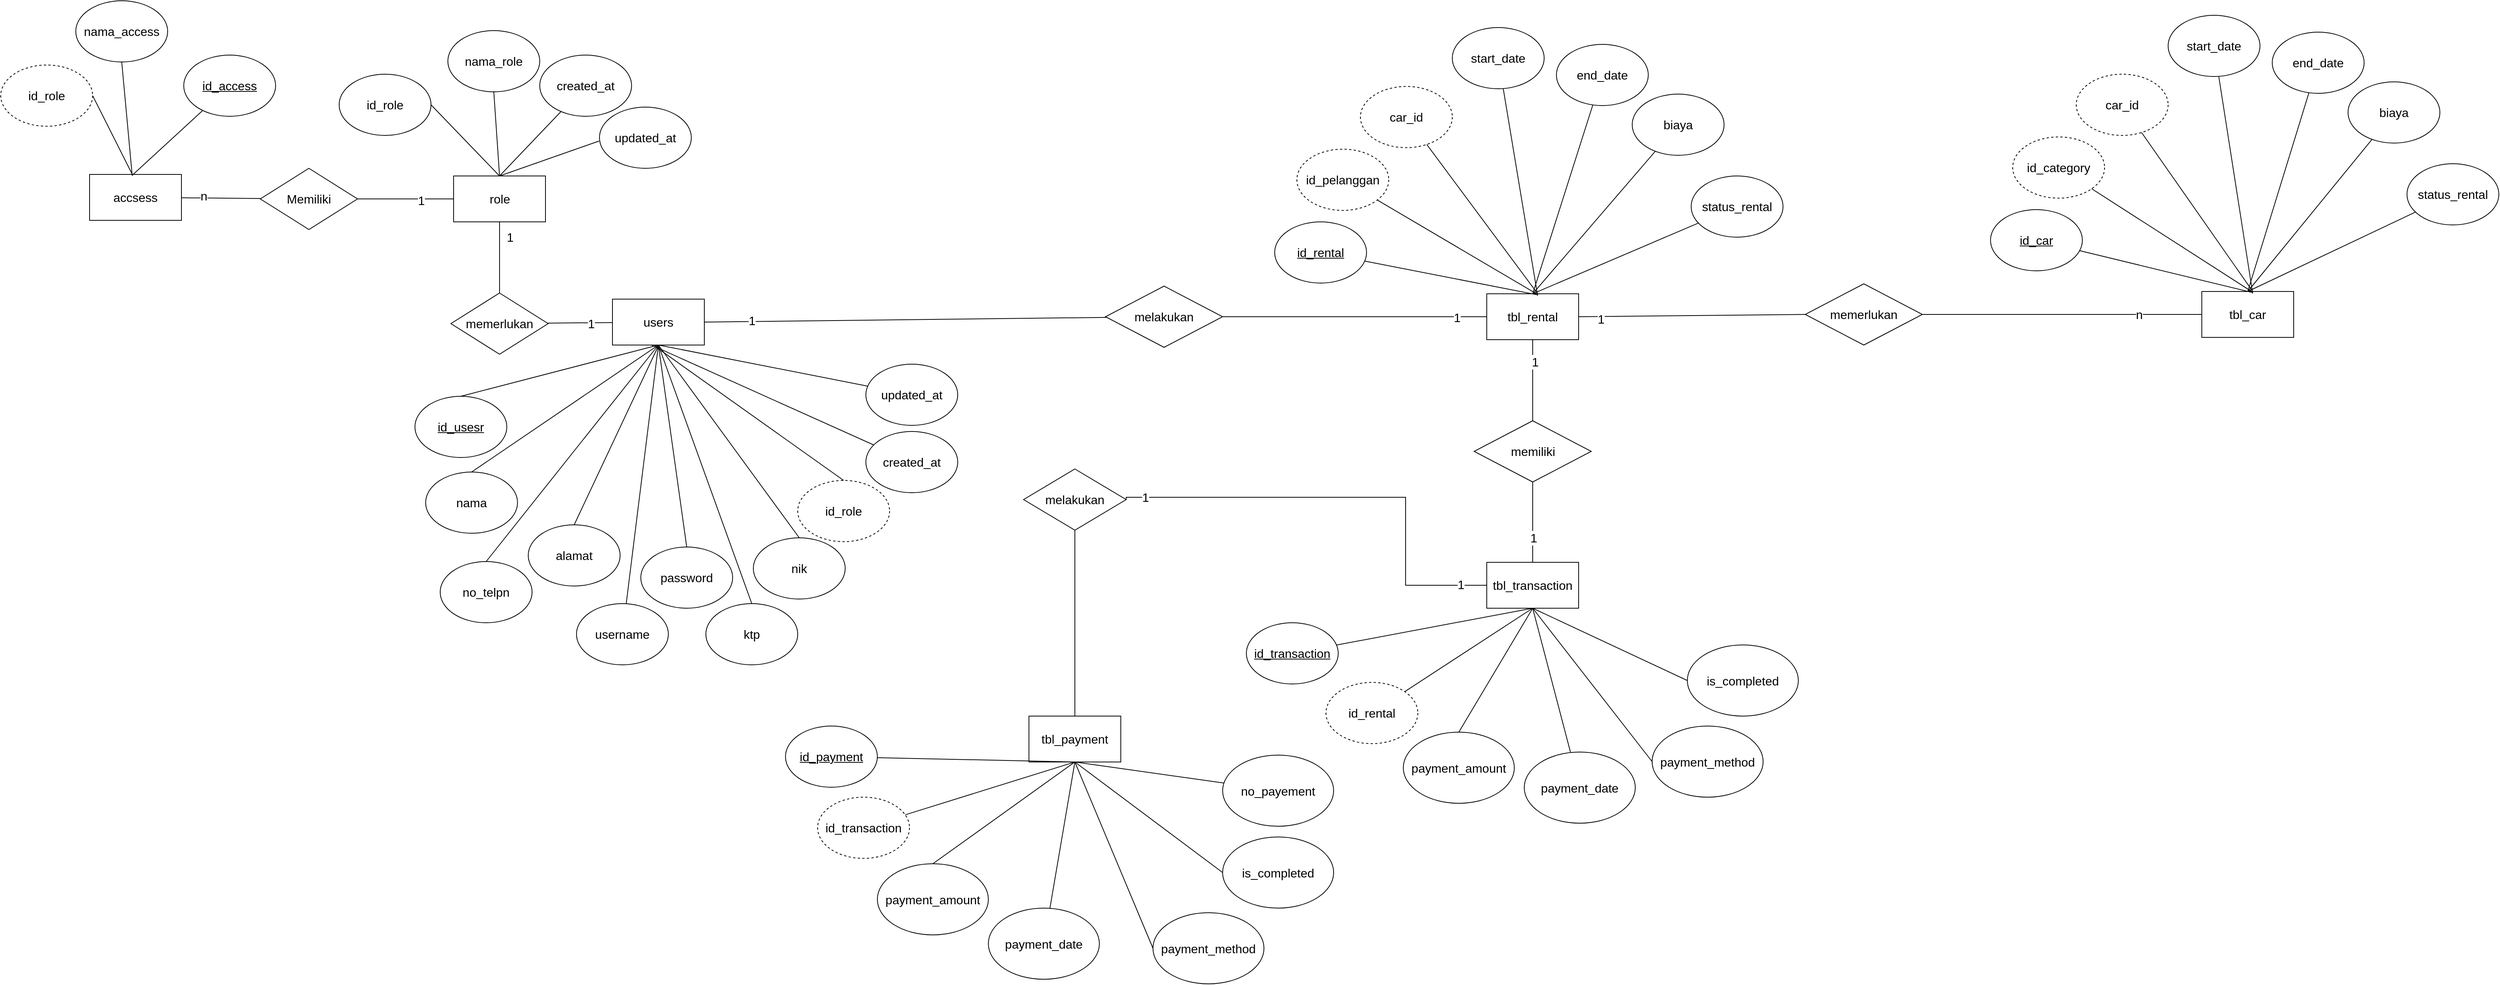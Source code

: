<mxfile version="22.0.8" type="github">
  <diagram name="Halaman-1" id="7NKV2y3uhuCJfgDu9peX">
    <mxGraphModel dx="2843" dy="1516" grid="0" gridSize="10" guides="1" tooltips="1" connect="1" arrows="1" fold="1" page="0" pageScale="1" pageWidth="827" pageHeight="1169" math="0" shadow="0">
      <root>
        <mxCell id="0" />
        <mxCell id="1" parent="0" />
        <mxCell id="u_6oeFoheA-1cPGF1tyr-1" value="users" style="rounded=0;whiteSpace=wrap;html=1;fontSize=16;" vertex="1" parent="1">
          <mxGeometry x="-21" y="122" width="120" height="60" as="geometry" />
        </mxCell>
        <mxCell id="u_6oeFoheA-1cPGF1tyr-7" value="" style="edgeStyle=none;curved=1;rounded=0;orthogonalLoop=1;jettySize=auto;html=1;fontSize=12;startSize=8;endSize=8;endArrow=none;endFill=0;" edge="1" parent="1" source="u_6oeFoheA-1cPGF1tyr-2" target="u_6oeFoheA-1cPGF1tyr-3">
          <mxGeometry relative="1" as="geometry" />
        </mxCell>
        <mxCell id="u_6oeFoheA-1cPGF1tyr-9" value="1" style="edgeLabel;html=1;align=center;verticalAlign=middle;resizable=0;points=[];fontSize=16;" vertex="1" connectable="0" parent="u_6oeFoheA-1cPGF1tyr-7">
          <mxGeometry x="-0.583" relative="1" as="geometry">
            <mxPoint x="13" as="offset" />
          </mxGeometry>
        </mxCell>
        <mxCell id="u_6oeFoheA-1cPGF1tyr-20" style="edgeStyle=none;curved=1;rounded=0;orthogonalLoop=1;jettySize=auto;html=1;entryX=1;entryY=0.5;entryDx=0;entryDy=0;fontSize=12;startSize=8;endSize=8;endArrow=none;endFill=0;" edge="1" parent="1" source="u_6oeFoheA-1cPGF1tyr-2" target="u_6oeFoheA-1cPGF1tyr-19">
          <mxGeometry relative="1" as="geometry" />
        </mxCell>
        <mxCell id="u_6oeFoheA-1cPGF1tyr-31" value="1" style="edgeLabel;html=1;align=center;verticalAlign=middle;resizable=0;points=[];fontSize=16;" vertex="1" connectable="0" parent="u_6oeFoheA-1cPGF1tyr-20">
          <mxGeometry x="-0.311" y="2" relative="1" as="geometry">
            <mxPoint as="offset" />
          </mxGeometry>
        </mxCell>
        <mxCell id="u_6oeFoheA-1cPGF1tyr-2" value="role" style="rounded=0;whiteSpace=wrap;html=1;fontSize=16;" vertex="1" parent="1">
          <mxGeometry x="-228.5" y="-39" width="120" height="60" as="geometry" />
        </mxCell>
        <mxCell id="u_6oeFoheA-1cPGF1tyr-6" style="edgeStyle=none;curved=1;rounded=0;orthogonalLoop=1;jettySize=auto;html=1;exitX=0;exitY=0.5;exitDx=0;exitDy=0;fontSize=12;startSize=8;endSize=8;" edge="1" parent="1" source="u_6oeFoheA-1cPGF1tyr-3">
          <mxGeometry relative="1" as="geometry">
            <mxPoint x="-166" y="154" as="targetPoint" />
          </mxGeometry>
        </mxCell>
        <mxCell id="u_6oeFoheA-1cPGF1tyr-8" value="" style="edgeStyle=none;curved=1;rounded=0;orthogonalLoop=1;jettySize=auto;html=1;fontSize=12;startSize=8;endSize=8;endArrow=none;endFill=0;" edge="1" parent="1" source="u_6oeFoheA-1cPGF1tyr-3" target="u_6oeFoheA-1cPGF1tyr-1">
          <mxGeometry relative="1" as="geometry" />
        </mxCell>
        <mxCell id="u_6oeFoheA-1cPGF1tyr-10" value="1" style="edgeLabel;html=1;align=center;verticalAlign=middle;resizable=0;points=[];fontSize=16;" vertex="1" connectable="0" parent="u_6oeFoheA-1cPGF1tyr-8">
          <mxGeometry x="0.341" y="-1" relative="1" as="geometry">
            <mxPoint as="offset" />
          </mxGeometry>
        </mxCell>
        <mxCell id="u_6oeFoheA-1cPGF1tyr-3" value="memerlukan" style="rhombus;whiteSpace=wrap;html=1;fontSize=16;" vertex="1" parent="1">
          <mxGeometry x="-232" y="114" width="127" height="80" as="geometry" />
        </mxCell>
        <mxCell id="u_6oeFoheA-1cPGF1tyr-18" style="edgeStyle=none;curved=1;rounded=0;orthogonalLoop=1;jettySize=auto;html=1;exitX=1;exitY=0.5;exitDx=0;exitDy=0;fontSize=12;startSize=8;endSize=8;entryX=0.5;entryY=0;entryDx=0;entryDy=0;endArrow=none;endFill=0;" edge="1" parent="1" source="u_6oeFoheA-1cPGF1tyr-12" target="u_6oeFoheA-1cPGF1tyr-2">
          <mxGeometry relative="1" as="geometry">
            <mxPoint x="-199.329" y="-68.114" as="targetPoint" />
          </mxGeometry>
        </mxCell>
        <mxCell id="u_6oeFoheA-1cPGF1tyr-12" value="id_role" style="ellipse;whiteSpace=wrap;html=1;fontSize=16;" vertex="1" parent="1">
          <mxGeometry x="-378" y="-172" width="120" height="80" as="geometry" />
        </mxCell>
        <mxCell id="u_6oeFoheA-1cPGF1tyr-15" style="edgeStyle=none;curved=1;rounded=0;orthogonalLoop=1;jettySize=auto;html=1;exitX=0.5;exitY=1;exitDx=0;exitDy=0;entryX=0.5;entryY=0;entryDx=0;entryDy=0;fontSize=12;startSize=8;endSize=8;endArrow=none;endFill=0;" edge="1" parent="1" source="u_6oeFoheA-1cPGF1tyr-13" target="u_6oeFoheA-1cPGF1tyr-2">
          <mxGeometry relative="1" as="geometry" />
        </mxCell>
        <mxCell id="u_6oeFoheA-1cPGF1tyr-13" value="nama_role" style="ellipse;whiteSpace=wrap;html=1;fontSize=16;" vertex="1" parent="1">
          <mxGeometry x="-236" y="-229" width="120" height="80" as="geometry" />
        </mxCell>
        <mxCell id="u_6oeFoheA-1cPGF1tyr-16" style="edgeStyle=none;curved=1;rounded=0;orthogonalLoop=1;jettySize=auto;html=1;entryX=0.5;entryY=0;entryDx=0;entryDy=0;fontSize=12;startSize=8;endSize=8;endArrow=none;endFill=0;" edge="1" parent="1" source="u_6oeFoheA-1cPGF1tyr-14" target="u_6oeFoheA-1cPGF1tyr-2">
          <mxGeometry relative="1" as="geometry" />
        </mxCell>
        <mxCell id="u_6oeFoheA-1cPGF1tyr-14" value="created_at" style="ellipse;whiteSpace=wrap;html=1;fontSize=16;" vertex="1" parent="1">
          <mxGeometry x="-116" y="-197" width="120" height="80" as="geometry" />
        </mxCell>
        <mxCell id="u_6oeFoheA-1cPGF1tyr-22" value="" style="edgeStyle=none;curved=1;rounded=0;orthogonalLoop=1;jettySize=auto;html=1;fontSize=12;startSize=8;endSize=8;endArrow=none;endFill=0;" edge="1" parent="1" source="u_6oeFoheA-1cPGF1tyr-19" target="u_6oeFoheA-1cPGF1tyr-21">
          <mxGeometry relative="1" as="geometry" />
        </mxCell>
        <mxCell id="u_6oeFoheA-1cPGF1tyr-32" value="n" style="edgeLabel;html=1;align=center;verticalAlign=middle;resizable=0;points=[];fontSize=16;" vertex="1" connectable="0" parent="u_6oeFoheA-1cPGF1tyr-22">
          <mxGeometry x="0.453" y="-3" relative="1" as="geometry">
            <mxPoint as="offset" />
          </mxGeometry>
        </mxCell>
        <mxCell id="u_6oeFoheA-1cPGF1tyr-19" value="Memiliki" style="rhombus;whiteSpace=wrap;html=1;fontSize=16;" vertex="1" parent="1">
          <mxGeometry x="-481" y="-49" width="127" height="80" as="geometry" />
        </mxCell>
        <mxCell id="u_6oeFoheA-1cPGF1tyr-21" value="accsess" style="rounded=0;whiteSpace=wrap;html=1;fontSize=16;" vertex="1" parent="1">
          <mxGeometry x="-704" y="-41" width="120" height="60" as="geometry" />
        </mxCell>
        <mxCell id="u_6oeFoheA-1cPGF1tyr-23" style="edgeStyle=none;curved=1;rounded=0;orthogonalLoop=1;jettySize=auto;html=1;exitX=1;exitY=0.5;exitDx=0;exitDy=0;fontSize=12;startSize=8;endSize=8;endArrow=none;endFill=0;entryX=0.471;entryY=0.023;entryDx=0;entryDy=0;entryPerimeter=0;" edge="1" parent="1" source="u_6oeFoheA-1cPGF1tyr-24" target="u_6oeFoheA-1cPGF1tyr-21">
          <mxGeometry relative="1" as="geometry">
            <mxPoint x="-648" y="-39" as="targetPoint" />
          </mxGeometry>
        </mxCell>
        <mxCell id="u_6oeFoheA-1cPGF1tyr-24" value="id_role" style="ellipse;whiteSpace=wrap;html=1;fontSize=16;dashed=1;" vertex="1" parent="1">
          <mxGeometry x="-820" y="-184" width="120" height="80" as="geometry" />
        </mxCell>
        <mxCell id="u_6oeFoheA-1cPGF1tyr-25" style="edgeStyle=none;curved=1;rounded=0;orthogonalLoop=1;jettySize=auto;html=1;exitX=0.5;exitY=1;exitDx=0;exitDy=0;fontSize=12;startSize=8;endSize=8;endArrow=none;endFill=0;entryX=0.464;entryY=0.024;entryDx=0;entryDy=0;entryPerimeter=0;" edge="1" parent="1" source="u_6oeFoheA-1cPGF1tyr-26" target="u_6oeFoheA-1cPGF1tyr-21">
          <mxGeometry relative="1" as="geometry">
            <mxPoint x="-647" y="-43" as="targetPoint" />
          </mxGeometry>
        </mxCell>
        <mxCell id="u_6oeFoheA-1cPGF1tyr-26" value="nama_access" style="ellipse;whiteSpace=wrap;html=1;fontSize=16;" vertex="1" parent="1">
          <mxGeometry x="-722" y="-268" width="120" height="80" as="geometry" />
        </mxCell>
        <mxCell id="u_6oeFoheA-1cPGF1tyr-27" style="edgeStyle=none;curved=1;rounded=0;orthogonalLoop=1;jettySize=auto;html=1;entryX=0.464;entryY=0.019;entryDx=0;entryDy=0;fontSize=12;startSize=8;endSize=8;endArrow=none;endFill=0;entryPerimeter=0;" edge="1" parent="1" source="u_6oeFoheA-1cPGF1tyr-28" target="u_6oeFoheA-1cPGF1tyr-21">
          <mxGeometry relative="1" as="geometry">
            <mxPoint x="-654" y="-78" as="targetPoint" />
          </mxGeometry>
        </mxCell>
        <mxCell id="u_6oeFoheA-1cPGF1tyr-28" value="&lt;u&gt;id_access&lt;/u&gt;" style="ellipse;whiteSpace=wrap;html=1;fontSize=16;" vertex="1" parent="1">
          <mxGeometry x="-581" y="-197" width="120" height="80" as="geometry" />
        </mxCell>
        <mxCell id="u_6oeFoheA-1cPGF1tyr-29" value="updated_at" style="ellipse;whiteSpace=wrap;html=1;fontSize=16;" vertex="1" parent="1">
          <mxGeometry x="-38" y="-129" width="120" height="80" as="geometry" />
        </mxCell>
        <mxCell id="u_6oeFoheA-1cPGF1tyr-30" style="edgeStyle=none;curved=1;rounded=0;orthogonalLoop=1;jettySize=auto;html=1;entryX=0.5;entryY=0;entryDx=0;entryDy=0;fontSize=12;startSize=8;endSize=8;endArrow=none;endFill=0;exitX=-0.005;exitY=0.555;exitDx=0;exitDy=0;exitPerimeter=0;" edge="1" parent="1" source="u_6oeFoheA-1cPGF1tyr-29" target="u_6oeFoheA-1cPGF1tyr-2">
          <mxGeometry relative="1" as="geometry">
            <mxPoint x="-70" y="-81" as="sourcePoint" />
            <mxPoint x="-158" y="-29" as="targetPoint" />
          </mxGeometry>
        </mxCell>
        <mxCell id="u_6oeFoheA-1cPGF1tyr-37" style="edgeStyle=none;curved=1;rounded=0;orthogonalLoop=1;jettySize=auto;html=1;exitX=1;exitY=0.5;exitDx=0;exitDy=0;fontSize=12;startSize=8;endSize=8;endArrow=none;endFill=0;" edge="1" parent="1" target="u_6oeFoheA-1cPGF1tyr-39" source="u_6oeFoheA-1cPGF1tyr-1">
          <mxGeometry relative="1" as="geometry">
            <mxPoint x="105" y="154" as="sourcePoint" />
          </mxGeometry>
        </mxCell>
        <mxCell id="u_6oeFoheA-1cPGF1tyr-66" value="1" style="edgeLabel;html=1;align=center;verticalAlign=middle;resizable=0;points=[];fontSize=16;" vertex="1" connectable="0" parent="u_6oeFoheA-1cPGF1tyr-37">
          <mxGeometry x="-0.765" y="2" relative="1" as="geometry">
            <mxPoint as="offset" />
          </mxGeometry>
        </mxCell>
        <mxCell id="u_6oeFoheA-1cPGF1tyr-38" style="edgeStyle=none;curved=1;rounded=0;orthogonalLoop=1;jettySize=auto;html=1;exitX=1;exitY=0.5;exitDx=0;exitDy=0;fontSize=12;startSize=8;endSize=8;endArrow=none;endFill=0;" edge="1" parent="1" source="u_6oeFoheA-1cPGF1tyr-39" target="u_6oeFoheA-1cPGF1tyr-40">
          <mxGeometry relative="1" as="geometry" />
        </mxCell>
        <mxCell id="u_6oeFoheA-1cPGF1tyr-67" value="1" style="edgeLabel;html=1;align=center;verticalAlign=middle;resizable=0;points=[];fontSize=16;" vertex="1" connectable="0" parent="u_6oeFoheA-1cPGF1tyr-38">
          <mxGeometry x="0.771" y="-1" relative="1" as="geometry">
            <mxPoint as="offset" />
          </mxGeometry>
        </mxCell>
        <mxCell id="u_6oeFoheA-1cPGF1tyr-39" value="melakukan" style="rhombus;whiteSpace=wrap;html=1;fontSize=16;" vertex="1" parent="1">
          <mxGeometry x="623" y="105" width="153" height="80" as="geometry" />
        </mxCell>
        <mxCell id="u_6oeFoheA-1cPGF1tyr-83" style="edgeStyle=none;curved=1;rounded=0;orthogonalLoop=1;jettySize=auto;html=1;exitX=0.5;exitY=1;exitDx=0;exitDy=0;fontSize=12;startSize=8;endSize=8;endArrow=none;endFill=0;" edge="1" parent="1" source="u_6oeFoheA-1cPGF1tyr-40" target="u_6oeFoheA-1cPGF1tyr-82">
          <mxGeometry relative="1" as="geometry" />
        </mxCell>
        <mxCell id="u_6oeFoheA-1cPGF1tyr-133" value="1" style="edgeLabel;html=1;align=center;verticalAlign=middle;resizable=0;points=[];fontSize=16;" vertex="1" connectable="0" parent="u_6oeFoheA-1cPGF1tyr-83">
          <mxGeometry x="-0.462" y="3" relative="1" as="geometry">
            <mxPoint as="offset" />
          </mxGeometry>
        </mxCell>
        <mxCell id="u_6oeFoheA-1cPGF1tyr-116" style="edgeStyle=none;curved=1;rounded=0;orthogonalLoop=1;jettySize=auto;html=1;exitX=1;exitY=0.5;exitDx=0;exitDy=0;entryX=0;entryY=0.5;entryDx=0;entryDy=0;fontSize=12;startSize=8;endSize=8;endArrow=none;endFill=0;" edge="1" parent="1" source="u_6oeFoheA-1cPGF1tyr-40" target="u_6oeFoheA-1cPGF1tyr-115">
          <mxGeometry relative="1" as="geometry" />
        </mxCell>
        <mxCell id="u_6oeFoheA-1cPGF1tyr-137" value="1" style="edgeLabel;html=1;align=center;verticalAlign=middle;resizable=0;points=[];fontSize=16;" vertex="1" connectable="0" parent="u_6oeFoheA-1cPGF1tyr-116">
          <mxGeometry x="-0.807" y="-3" relative="1" as="geometry">
            <mxPoint as="offset" />
          </mxGeometry>
        </mxCell>
        <mxCell id="u_6oeFoheA-1cPGF1tyr-40" value="tbl_rental" style="rounded=0;whiteSpace=wrap;html=1;fontSize=16;" vertex="1" parent="1">
          <mxGeometry x="1121" y="115" width="120" height="60" as="geometry" />
        </mxCell>
        <mxCell id="u_6oeFoheA-1cPGF1tyr-42" style="edgeStyle=none;curved=1;rounded=0;orthogonalLoop=1;jettySize=auto;html=1;exitX=0.5;exitY=0;exitDx=0;exitDy=0;entryX=0.5;entryY=1;entryDx=0;entryDy=0;fontSize=12;startSize=8;endSize=8;endArrow=none;endFill=0;" edge="1" parent="1" source="u_6oeFoheA-1cPGF1tyr-41" target="u_6oeFoheA-1cPGF1tyr-1">
          <mxGeometry relative="1" as="geometry" />
        </mxCell>
        <mxCell id="u_6oeFoheA-1cPGF1tyr-41" value="&lt;u&gt;id_usesr&lt;/u&gt;" style="ellipse;whiteSpace=wrap;html=1;fontSize=16;" vertex="1" parent="1">
          <mxGeometry x="-279" y="249" width="120" height="80" as="geometry" />
        </mxCell>
        <mxCell id="u_6oeFoheA-1cPGF1tyr-43" style="edgeStyle=none;curved=1;rounded=0;orthogonalLoop=1;jettySize=auto;html=1;exitX=0.5;exitY=0;exitDx=0;exitDy=0;entryX=0.5;entryY=1;entryDx=0;entryDy=0;fontSize=12;startSize=8;endSize=8;endArrow=none;endFill=0;" edge="1" parent="1" source="u_6oeFoheA-1cPGF1tyr-44" target="u_6oeFoheA-1cPGF1tyr-1">
          <mxGeometry relative="1" as="geometry">
            <mxPoint x="169" y="197" as="targetPoint" />
          </mxGeometry>
        </mxCell>
        <mxCell id="u_6oeFoheA-1cPGF1tyr-44" value="nama" style="ellipse;whiteSpace=wrap;html=1;fontSize=16;" vertex="1" parent="1">
          <mxGeometry x="-265" y="348" width="120" height="80" as="geometry" />
        </mxCell>
        <mxCell id="u_6oeFoheA-1cPGF1tyr-46" style="edgeStyle=none;curved=1;rounded=0;orthogonalLoop=1;jettySize=auto;html=1;exitX=0.5;exitY=0;exitDx=0;exitDy=0;entryX=0.5;entryY=1;entryDx=0;entryDy=0;fontSize=12;startSize=8;endSize=8;endArrow=none;endFill=0;" edge="1" parent="1" source="u_6oeFoheA-1cPGF1tyr-45" target="u_6oeFoheA-1cPGF1tyr-1">
          <mxGeometry relative="1" as="geometry" />
        </mxCell>
        <mxCell id="u_6oeFoheA-1cPGF1tyr-45" value="no_telpn" style="ellipse;whiteSpace=wrap;html=1;fontSize=16;" vertex="1" parent="1">
          <mxGeometry x="-246" y="465" width="120" height="80" as="geometry" />
        </mxCell>
        <mxCell id="u_6oeFoheA-1cPGF1tyr-47" value="alamat" style="ellipse;whiteSpace=wrap;html=1;fontSize=16;" vertex="1" parent="1">
          <mxGeometry x="-131" y="417" width="120" height="80" as="geometry" />
        </mxCell>
        <mxCell id="u_6oeFoheA-1cPGF1tyr-48" style="edgeStyle=none;curved=1;rounded=0;orthogonalLoop=1;jettySize=auto;html=1;exitX=0.5;exitY=0;exitDx=0;exitDy=0;fontSize=12;startSize=8;endSize=8;endArrow=none;endFill=0;" edge="1" parent="1" source="u_6oeFoheA-1cPGF1tyr-47">
          <mxGeometry relative="1" as="geometry">
            <mxPoint x="39" y="183" as="targetPoint" />
          </mxGeometry>
        </mxCell>
        <mxCell id="u_6oeFoheA-1cPGF1tyr-51" style="edgeStyle=none;curved=1;rounded=0;orthogonalLoop=1;jettySize=auto;html=1;fontSize=12;startSize=8;endSize=8;entryX=0.5;entryY=1;entryDx=0;entryDy=0;endArrow=none;endFill=0;" edge="1" parent="1" source="u_6oeFoheA-1cPGF1tyr-49" target="u_6oeFoheA-1cPGF1tyr-1">
          <mxGeometry relative="1" as="geometry">
            <mxPoint x="35" y="265" as="targetPoint" />
          </mxGeometry>
        </mxCell>
        <mxCell id="u_6oeFoheA-1cPGF1tyr-49" value="username" style="ellipse;whiteSpace=wrap;html=1;fontSize=16;" vertex="1" parent="1">
          <mxGeometry x="-68" y="520" width="120" height="80" as="geometry" />
        </mxCell>
        <mxCell id="u_6oeFoheA-1cPGF1tyr-53" style="edgeStyle=none;curved=1;rounded=0;orthogonalLoop=1;jettySize=auto;html=1;exitX=0.5;exitY=0;exitDx=0;exitDy=0;entryX=0.5;entryY=1;entryDx=0;entryDy=0;fontSize=12;startSize=8;endSize=8;endArrow=none;endFill=0;" edge="1" parent="1" source="u_6oeFoheA-1cPGF1tyr-52" target="u_6oeFoheA-1cPGF1tyr-1">
          <mxGeometry relative="1" as="geometry" />
        </mxCell>
        <mxCell id="u_6oeFoheA-1cPGF1tyr-52" value="password" style="ellipse;whiteSpace=wrap;html=1;fontSize=16;" vertex="1" parent="1">
          <mxGeometry x="16" y="446" width="120" height="80" as="geometry" />
        </mxCell>
        <mxCell id="u_6oeFoheA-1cPGF1tyr-55" style="edgeStyle=none;curved=1;rounded=0;orthogonalLoop=1;jettySize=auto;html=1;exitX=0.5;exitY=0;exitDx=0;exitDy=0;entryX=0.5;entryY=1;entryDx=0;entryDy=0;fontSize=12;startSize=8;endSize=8;endArrow=none;endFill=0;" edge="1" parent="1" source="u_6oeFoheA-1cPGF1tyr-54" target="u_6oeFoheA-1cPGF1tyr-1">
          <mxGeometry relative="1" as="geometry" />
        </mxCell>
        <mxCell id="u_6oeFoheA-1cPGF1tyr-54" value="ktp" style="ellipse;whiteSpace=wrap;html=1;fontSize=16;" vertex="1" parent="1">
          <mxGeometry x="101" y="520" width="120" height="80" as="geometry" />
        </mxCell>
        <mxCell id="u_6oeFoheA-1cPGF1tyr-56" style="edgeStyle=none;curved=1;rounded=0;orthogonalLoop=1;jettySize=auto;html=1;exitX=0.5;exitY=0;exitDx=0;exitDy=0;entryX=0.5;entryY=1;entryDx=0;entryDy=0;fontSize=12;startSize=8;endSize=8;endArrow=none;endFill=0;" edge="1" parent="1" source="u_6oeFoheA-1cPGF1tyr-57" target="u_6oeFoheA-1cPGF1tyr-1">
          <mxGeometry relative="1" as="geometry">
            <mxPoint x="148" y="161" as="targetPoint" />
          </mxGeometry>
        </mxCell>
        <mxCell id="u_6oeFoheA-1cPGF1tyr-57" value="nik" style="ellipse;whiteSpace=wrap;html=1;fontSize=16;" vertex="1" parent="1">
          <mxGeometry x="163" y="434" width="120" height="80" as="geometry" />
        </mxCell>
        <mxCell id="u_6oeFoheA-1cPGF1tyr-60" style="edgeStyle=none;curved=1;rounded=0;orthogonalLoop=1;jettySize=auto;html=1;exitX=0.5;exitY=0;exitDx=0;exitDy=0;fontSize=12;startSize=8;endSize=8;entryX=0.466;entryY=1.032;entryDx=0;entryDy=0;entryPerimeter=0;endArrow=none;endFill=0;" edge="1" parent="1" source="u_6oeFoheA-1cPGF1tyr-58" target="u_6oeFoheA-1cPGF1tyr-1">
          <mxGeometry relative="1" as="geometry">
            <mxPoint x="100.394" y="214.71" as="targetPoint" />
          </mxGeometry>
        </mxCell>
        <mxCell id="u_6oeFoheA-1cPGF1tyr-58" value="id_role" style="ellipse;whiteSpace=wrap;html=1;fontSize=16;dashed=1;" vertex="1" parent="1">
          <mxGeometry x="221" y="359" width="120" height="80" as="geometry" />
        </mxCell>
        <mxCell id="u_6oeFoheA-1cPGF1tyr-61" value="created_at" style="ellipse;whiteSpace=wrap;html=1;fontSize=16;" vertex="1" parent="1">
          <mxGeometry x="310" y="295" width="120" height="80" as="geometry" />
        </mxCell>
        <mxCell id="u_6oeFoheA-1cPGF1tyr-65" style="edgeStyle=none;curved=1;rounded=0;orthogonalLoop=1;jettySize=auto;html=1;fontSize=12;startSize=8;endSize=8;entryX=0.5;entryY=1;entryDx=0;entryDy=0;endArrow=none;endFill=0;" edge="1" parent="1" source="u_6oeFoheA-1cPGF1tyr-62" target="u_6oeFoheA-1cPGF1tyr-1">
          <mxGeometry relative="1" as="geometry">
            <mxPoint x="85.767" y="193.81" as="targetPoint" />
          </mxGeometry>
        </mxCell>
        <mxCell id="u_6oeFoheA-1cPGF1tyr-62" value="updated_at" style="ellipse;whiteSpace=wrap;html=1;fontSize=16;" vertex="1" parent="1">
          <mxGeometry x="310" y="207" width="120" height="80" as="geometry" />
        </mxCell>
        <mxCell id="u_6oeFoheA-1cPGF1tyr-63" style="edgeStyle=none;curved=1;rounded=0;orthogonalLoop=1;jettySize=auto;html=1;entryX=0.422;entryY=0.999;entryDx=0;entryDy=0;entryPerimeter=0;fontSize=12;startSize=8;endSize=8;endArrow=none;endFill=0;" edge="1" parent="1" source="u_6oeFoheA-1cPGF1tyr-61" target="u_6oeFoheA-1cPGF1tyr-1">
          <mxGeometry relative="1" as="geometry" />
        </mxCell>
        <mxCell id="u_6oeFoheA-1cPGF1tyr-68" value="&lt;u&gt;id_rental&lt;/u&gt;" style="ellipse;whiteSpace=wrap;html=1;fontSize=16;" vertex="1" parent="1">
          <mxGeometry x="844" y="21" width="120" height="80" as="geometry" />
        </mxCell>
        <mxCell id="u_6oeFoheA-1cPGF1tyr-69" style="edgeStyle=none;curved=1;rounded=0;orthogonalLoop=1;jettySize=auto;html=1;entryX=0.548;entryY=0.022;entryDx=0;entryDy=0;entryPerimeter=0;fontSize=12;startSize=8;endSize=8;endArrow=none;endFill=0;" edge="1" parent="1" source="u_6oeFoheA-1cPGF1tyr-68" target="u_6oeFoheA-1cPGF1tyr-40">
          <mxGeometry relative="1" as="geometry" />
        </mxCell>
        <mxCell id="u_6oeFoheA-1cPGF1tyr-70" value="id_pelanggan" style="ellipse;whiteSpace=wrap;html=1;fontSize=16;dashed=1;" vertex="1" parent="1">
          <mxGeometry x="873" y="-74" width="120" height="80" as="geometry" />
        </mxCell>
        <mxCell id="u_6oeFoheA-1cPGF1tyr-71" style="edgeStyle=none;curved=1;rounded=0;orthogonalLoop=1;jettySize=auto;html=1;fontSize=12;startSize=8;endSize=8;endArrow=none;endFill=0;entryX=0.548;entryY=0.008;entryDx=0;entryDy=0;entryPerimeter=0;" edge="1" parent="1" source="u_6oeFoheA-1cPGF1tyr-70" target="u_6oeFoheA-1cPGF1tyr-40">
          <mxGeometry relative="1" as="geometry">
            <mxPoint x="1190" y="19" as="targetPoint" />
          </mxGeometry>
        </mxCell>
        <mxCell id="u_6oeFoheA-1cPGF1tyr-72" value="car_id" style="ellipse;whiteSpace=wrap;html=1;fontSize=16;dashed=1;" vertex="1" parent="1">
          <mxGeometry x="956" y="-156" width="120" height="80" as="geometry" />
        </mxCell>
        <mxCell id="u_6oeFoheA-1cPGF1tyr-73" style="edgeStyle=none;curved=1;rounded=0;orthogonalLoop=1;jettySize=auto;html=1;fontSize=12;startSize=8;endSize=8;endArrow=none;endFill=0;entryX=0.559;entryY=0.012;entryDx=0;entryDy=0;entryPerimeter=0;" edge="1" parent="1" source="u_6oeFoheA-1cPGF1tyr-72" target="u_6oeFoheA-1cPGF1tyr-40">
          <mxGeometry relative="1" as="geometry">
            <mxPoint x="1170" y="7" as="targetPoint" />
          </mxGeometry>
        </mxCell>
        <mxCell id="u_6oeFoheA-1cPGF1tyr-74" value="start_date" style="ellipse;whiteSpace=wrap;html=1;fontSize=16;" vertex="1" parent="1">
          <mxGeometry x="1076" y="-233" width="120" height="80" as="geometry" />
        </mxCell>
        <mxCell id="u_6oeFoheA-1cPGF1tyr-75" style="edgeStyle=none;curved=1;rounded=0;orthogonalLoop=1;jettySize=auto;html=1;fontSize=12;startSize=8;endSize=8;endArrow=none;endFill=0;entryX=0.554;entryY=0.042;entryDx=0;entryDy=0;entryPerimeter=0;" edge="1" parent="1" source="u_6oeFoheA-1cPGF1tyr-74" target="u_6oeFoheA-1cPGF1tyr-40">
          <mxGeometry relative="1" as="geometry">
            <mxPoint x="1182" y="-178" as="targetPoint" />
          </mxGeometry>
        </mxCell>
        <mxCell id="u_6oeFoheA-1cPGF1tyr-76" value="end_date" style="ellipse;whiteSpace=wrap;html=1;fontSize=16;" vertex="1" parent="1">
          <mxGeometry x="1212" y="-211" width="120" height="80" as="geometry" />
        </mxCell>
        <mxCell id="u_6oeFoheA-1cPGF1tyr-77" style="edgeStyle=none;curved=1;rounded=0;orthogonalLoop=1;jettySize=auto;html=1;fontSize=12;startSize=8;endSize=8;endArrow=none;endFill=0;entryX=0.5;entryY=0;entryDx=0;entryDy=0;" edge="1" parent="1" source="u_6oeFoheA-1cPGF1tyr-76" target="u_6oeFoheA-1cPGF1tyr-40">
          <mxGeometry relative="1" as="geometry">
            <mxPoint x="1305" y="79" as="targetPoint" />
          </mxGeometry>
        </mxCell>
        <mxCell id="u_6oeFoheA-1cPGF1tyr-78" value="biaya" style="ellipse;whiteSpace=wrap;html=1;fontSize=16;" vertex="1" parent="1">
          <mxGeometry x="1311" y="-146" width="120" height="80" as="geometry" />
        </mxCell>
        <mxCell id="u_6oeFoheA-1cPGF1tyr-79" style="edgeStyle=none;curved=1;rounded=0;orthogonalLoop=1;jettySize=auto;html=1;fontSize=12;startSize=8;endSize=8;endArrow=none;endFill=0;entryX=0.5;entryY=0;entryDx=0;entryDy=0;" edge="1" parent="1" source="u_6oeFoheA-1cPGF1tyr-78" target="u_6oeFoheA-1cPGF1tyr-40">
          <mxGeometry relative="1" as="geometry">
            <mxPoint x="1323" y="105" as="targetPoint" />
          </mxGeometry>
        </mxCell>
        <mxCell id="u_6oeFoheA-1cPGF1tyr-80" value="status_rental" style="ellipse;whiteSpace=wrap;html=1;fontSize=16;" vertex="1" parent="1">
          <mxGeometry x="1388" y="-39" width="120" height="80" as="geometry" />
        </mxCell>
        <mxCell id="u_6oeFoheA-1cPGF1tyr-81" style="edgeStyle=none;curved=1;rounded=0;orthogonalLoop=1;jettySize=auto;html=1;fontSize=12;startSize=8;endSize=8;endArrow=none;endFill=0;entryX=0.5;entryY=0;entryDx=0;entryDy=0;" edge="1" parent="1" source="u_6oeFoheA-1cPGF1tyr-80" target="u_6oeFoheA-1cPGF1tyr-40">
          <mxGeometry relative="1" as="geometry">
            <mxPoint x="1327" y="153" as="targetPoint" />
          </mxGeometry>
        </mxCell>
        <mxCell id="u_6oeFoheA-1cPGF1tyr-85" style="edgeStyle=none;curved=1;rounded=0;orthogonalLoop=1;jettySize=auto;html=1;exitX=0.5;exitY=1;exitDx=0;exitDy=0;fontSize=12;startSize=8;endSize=8;endArrow=none;endFill=0;" edge="1" parent="1" source="u_6oeFoheA-1cPGF1tyr-82" target="u_6oeFoheA-1cPGF1tyr-84">
          <mxGeometry relative="1" as="geometry" />
        </mxCell>
        <mxCell id="u_6oeFoheA-1cPGF1tyr-134" value="1" style="edgeLabel;html=1;align=center;verticalAlign=middle;resizable=0;points=[];fontSize=16;" vertex="1" connectable="0" parent="u_6oeFoheA-1cPGF1tyr-85">
          <mxGeometry x="0.382" y="1" relative="1" as="geometry">
            <mxPoint as="offset" />
          </mxGeometry>
        </mxCell>
        <mxCell id="u_6oeFoheA-1cPGF1tyr-82" value="memiliki" style="rhombus;whiteSpace=wrap;html=1;fontSize=16;" vertex="1" parent="1">
          <mxGeometry x="1104.5" y="281" width="153" height="80" as="geometry" />
        </mxCell>
        <mxCell id="u_6oeFoheA-1cPGF1tyr-84" value="tbl_transaction" style="rounded=0;whiteSpace=wrap;html=1;fontSize=16;" vertex="1" parent="1">
          <mxGeometry x="1121" y="466" width="120" height="60" as="geometry" />
        </mxCell>
        <mxCell id="u_6oeFoheA-1cPGF1tyr-87" style="edgeStyle=none;curved=1;rounded=0;orthogonalLoop=1;jettySize=auto;html=1;entryX=0.5;entryY=1;entryDx=0;entryDy=0;fontSize=12;startSize=8;endSize=8;endArrow=none;endFill=0;" edge="1" parent="1" source="u_6oeFoheA-1cPGF1tyr-86" target="u_6oeFoheA-1cPGF1tyr-84">
          <mxGeometry relative="1" as="geometry" />
        </mxCell>
        <mxCell id="u_6oeFoheA-1cPGF1tyr-86" value="&lt;u&gt;id_transaction&lt;/u&gt;" style="ellipse;whiteSpace=wrap;html=1;fontSize=16;" vertex="1" parent="1">
          <mxGeometry x="807" y="545" width="120" height="80" as="geometry" />
        </mxCell>
        <mxCell id="u_6oeFoheA-1cPGF1tyr-88" style="edgeStyle=none;curved=1;rounded=0;orthogonalLoop=1;jettySize=auto;html=1;entryX=0.5;entryY=1;entryDx=0;entryDy=0;fontSize=12;startSize=8;endSize=8;endArrow=none;endFill=0;" edge="1" parent="1" source="u_6oeFoheA-1cPGF1tyr-89" target="u_6oeFoheA-1cPGF1tyr-84">
          <mxGeometry relative="1" as="geometry">
            <mxPoint x="1307" y="542" as="targetPoint" />
          </mxGeometry>
        </mxCell>
        <mxCell id="u_6oeFoheA-1cPGF1tyr-89" value="id_rental" style="ellipse;whiteSpace=wrap;html=1;fontSize=16;dashed=1;" vertex="1" parent="1">
          <mxGeometry x="911" y="623" width="120" height="80" as="geometry" />
        </mxCell>
        <mxCell id="u_6oeFoheA-1cPGF1tyr-91" style="edgeStyle=none;curved=1;rounded=0;orthogonalLoop=1;jettySize=auto;html=1;exitX=0.5;exitY=0;exitDx=0;exitDy=0;entryX=0.5;entryY=1;entryDx=0;entryDy=0;fontSize=12;startSize=8;endSize=8;endArrow=none;endFill=0;" edge="1" parent="1" source="u_6oeFoheA-1cPGF1tyr-90" target="u_6oeFoheA-1cPGF1tyr-84">
          <mxGeometry relative="1" as="geometry" />
        </mxCell>
        <mxCell id="u_6oeFoheA-1cPGF1tyr-90" value="payment_amount" style="ellipse;whiteSpace=wrap;html=1;fontSize=16;" vertex="1" parent="1">
          <mxGeometry x="1012" y="688" width="145" height="93" as="geometry" />
        </mxCell>
        <mxCell id="u_6oeFoheA-1cPGF1tyr-93" style="edgeStyle=none;curved=1;rounded=0;orthogonalLoop=1;jettySize=auto;html=1;entryX=0.5;entryY=1;entryDx=0;entryDy=0;fontSize=12;startSize=8;endSize=8;endArrow=none;endFill=0;" edge="1" parent="1" source="u_6oeFoheA-1cPGF1tyr-92" target="u_6oeFoheA-1cPGF1tyr-84">
          <mxGeometry relative="1" as="geometry" />
        </mxCell>
        <mxCell id="u_6oeFoheA-1cPGF1tyr-92" value="payment_date" style="ellipse;whiteSpace=wrap;html=1;fontSize=16;" vertex="1" parent="1">
          <mxGeometry x="1170" y="714" width="145" height="93" as="geometry" />
        </mxCell>
        <mxCell id="u_6oeFoheA-1cPGF1tyr-95" style="edgeStyle=none;curved=1;rounded=0;orthogonalLoop=1;jettySize=auto;html=1;exitX=0;exitY=0.5;exitDx=0;exitDy=0;entryX=0.5;entryY=1;entryDx=0;entryDy=0;fontSize=12;startSize=8;endSize=8;endArrow=none;endFill=0;" edge="1" parent="1" source="u_6oeFoheA-1cPGF1tyr-94" target="u_6oeFoheA-1cPGF1tyr-84">
          <mxGeometry relative="1" as="geometry" />
        </mxCell>
        <mxCell id="u_6oeFoheA-1cPGF1tyr-94" value="payment_method" style="ellipse;whiteSpace=wrap;html=1;fontSize=16;" vertex="1" parent="1">
          <mxGeometry x="1337" y="680" width="145" height="93" as="geometry" />
        </mxCell>
        <mxCell id="u_6oeFoheA-1cPGF1tyr-96" style="edgeStyle=none;curved=1;rounded=0;orthogonalLoop=1;jettySize=auto;html=1;exitX=0;exitY=0.5;exitDx=0;exitDy=0;entryX=0.5;entryY=1;entryDx=0;entryDy=0;fontSize=12;startSize=8;endSize=8;endArrow=none;endFill=0;" edge="1" parent="1" source="u_6oeFoheA-1cPGF1tyr-97" target="u_6oeFoheA-1cPGF1tyr-84">
          <mxGeometry relative="1" as="geometry">
            <mxPoint x="1177" y="410" as="targetPoint" />
          </mxGeometry>
        </mxCell>
        <mxCell id="u_6oeFoheA-1cPGF1tyr-97" value="is_completed" style="ellipse;whiteSpace=wrap;html=1;fontSize=16;" vertex="1" parent="1">
          <mxGeometry x="1383" y="574" width="145" height="93" as="geometry" />
        </mxCell>
        <mxCell id="u_6oeFoheA-1cPGF1tyr-98" value="" style="edgeStyle=segmentEdgeStyle;endArrow=none;html=1;curved=0;rounded=0;endSize=8;startSize=8;fontSize=12;entryX=1;entryY=0.5;entryDx=0;entryDy=0;endFill=0;exitX=0;exitY=0.5;exitDx=0;exitDy=0;" edge="1" parent="1" source="u_6oeFoheA-1cPGF1tyr-84" target="u_6oeFoheA-1cPGF1tyr-113">
          <mxGeometry width="50" height="50" relative="1" as="geometry">
            <mxPoint x="1058" y="174" as="sourcePoint" />
            <mxPoint x="832" y="405" as="targetPoint" />
            <Array as="points">
              <mxPoint x="1015" y="496" />
              <mxPoint x="1015" y="381" />
              <mxPoint x="650" y="381" />
            </Array>
          </mxGeometry>
        </mxCell>
        <mxCell id="u_6oeFoheA-1cPGF1tyr-135" value="1" style="edgeLabel;html=1;align=center;verticalAlign=middle;resizable=0;points=[];fontSize=16;" vertex="1" connectable="0" parent="u_6oeFoheA-1cPGF1tyr-98">
          <mxGeometry x="-0.888" y="-1" relative="1" as="geometry">
            <mxPoint x="-1" as="offset" />
          </mxGeometry>
        </mxCell>
        <mxCell id="u_6oeFoheA-1cPGF1tyr-136" value="1" style="edgeLabel;html=1;align=center;verticalAlign=middle;resizable=0;points=[];fontSize=16;" vertex="1" connectable="0" parent="u_6oeFoheA-1cPGF1tyr-98">
          <mxGeometry x="0.907" relative="1" as="geometry">
            <mxPoint as="offset" />
          </mxGeometry>
        </mxCell>
        <mxCell id="u_6oeFoheA-1cPGF1tyr-100" value="tbl_payment" style="rounded=0;whiteSpace=wrap;html=1;fontSize=16;" vertex="1" parent="1">
          <mxGeometry x="523" y="667" width="120" height="60" as="geometry" />
        </mxCell>
        <mxCell id="u_6oeFoheA-1cPGF1tyr-101" style="edgeStyle=none;curved=1;rounded=0;orthogonalLoop=1;jettySize=auto;html=1;entryX=0.5;entryY=1;entryDx=0;entryDy=0;fontSize=12;startSize=8;endSize=8;endArrow=none;endFill=0;" edge="1" parent="1" source="u_6oeFoheA-1cPGF1tyr-102" target="u_6oeFoheA-1cPGF1tyr-100">
          <mxGeometry relative="1" as="geometry" />
        </mxCell>
        <mxCell id="u_6oeFoheA-1cPGF1tyr-102" value="&lt;u&gt;id_payment&lt;/u&gt;" style="ellipse;whiteSpace=wrap;html=1;fontSize=16;" vertex="1" parent="1">
          <mxGeometry x="205" y="680" width="120" height="80" as="geometry" />
        </mxCell>
        <mxCell id="u_6oeFoheA-1cPGF1tyr-103" style="edgeStyle=none;curved=1;rounded=0;orthogonalLoop=1;jettySize=auto;html=1;entryX=0.5;entryY=1;entryDx=0;entryDy=0;fontSize=12;startSize=8;endSize=8;endArrow=none;endFill=0;" edge="1" parent="1" source="u_6oeFoheA-1cPGF1tyr-104" target="u_6oeFoheA-1cPGF1tyr-100">
          <mxGeometry relative="1" as="geometry">
            <mxPoint x="709" y="743" as="targetPoint" />
          </mxGeometry>
        </mxCell>
        <mxCell id="u_6oeFoheA-1cPGF1tyr-104" value="id_transaction" style="ellipse;whiteSpace=wrap;html=1;fontSize=16;dashed=1;" vertex="1" parent="1">
          <mxGeometry x="247" y="773" width="120" height="80" as="geometry" />
        </mxCell>
        <mxCell id="u_6oeFoheA-1cPGF1tyr-105" style="edgeStyle=none;curved=1;rounded=0;orthogonalLoop=1;jettySize=auto;html=1;exitX=0.5;exitY=0;exitDx=0;exitDy=0;entryX=0.5;entryY=1;entryDx=0;entryDy=0;fontSize=12;startSize=8;endSize=8;endArrow=none;endFill=0;" edge="1" parent="1" source="u_6oeFoheA-1cPGF1tyr-106" target="u_6oeFoheA-1cPGF1tyr-100">
          <mxGeometry relative="1" as="geometry" />
        </mxCell>
        <mxCell id="u_6oeFoheA-1cPGF1tyr-106" value="payment_amount" style="ellipse;whiteSpace=wrap;html=1;fontSize=16;" vertex="1" parent="1">
          <mxGeometry x="325" y="860" width="145" height="93" as="geometry" />
        </mxCell>
        <mxCell id="u_6oeFoheA-1cPGF1tyr-107" style="edgeStyle=none;curved=1;rounded=0;orthogonalLoop=1;jettySize=auto;html=1;entryX=0.5;entryY=1;entryDx=0;entryDy=0;fontSize=12;startSize=8;endSize=8;endArrow=none;endFill=0;" edge="1" parent="1" source="u_6oeFoheA-1cPGF1tyr-108" target="u_6oeFoheA-1cPGF1tyr-100">
          <mxGeometry relative="1" as="geometry" />
        </mxCell>
        <mxCell id="u_6oeFoheA-1cPGF1tyr-108" value="payment_date" style="ellipse;whiteSpace=wrap;html=1;fontSize=16;" vertex="1" parent="1">
          <mxGeometry x="470" y="918" width="145" height="93" as="geometry" />
        </mxCell>
        <mxCell id="u_6oeFoheA-1cPGF1tyr-109" style="edgeStyle=none;curved=1;rounded=0;orthogonalLoop=1;jettySize=auto;html=1;exitX=0;exitY=0.5;exitDx=0;exitDy=0;entryX=0.5;entryY=1;entryDx=0;entryDy=0;fontSize=12;startSize=8;endSize=8;endArrow=none;endFill=0;" edge="1" parent="1" source="u_6oeFoheA-1cPGF1tyr-110" target="u_6oeFoheA-1cPGF1tyr-100">
          <mxGeometry relative="1" as="geometry" />
        </mxCell>
        <mxCell id="u_6oeFoheA-1cPGF1tyr-110" value="payment_method" style="ellipse;whiteSpace=wrap;html=1;fontSize=16;" vertex="1" parent="1">
          <mxGeometry x="685" y="924" width="145" height="93" as="geometry" />
        </mxCell>
        <mxCell id="u_6oeFoheA-1cPGF1tyr-111" style="edgeStyle=none;curved=1;rounded=0;orthogonalLoop=1;jettySize=auto;html=1;exitX=0;exitY=0.5;exitDx=0;exitDy=0;entryX=0.5;entryY=1;entryDx=0;entryDy=0;fontSize=12;startSize=8;endSize=8;endArrow=none;endFill=0;" edge="1" parent="1" source="u_6oeFoheA-1cPGF1tyr-112" target="u_6oeFoheA-1cPGF1tyr-100">
          <mxGeometry relative="1" as="geometry">
            <mxPoint x="579" y="611" as="targetPoint" />
          </mxGeometry>
        </mxCell>
        <mxCell id="u_6oeFoheA-1cPGF1tyr-112" value="is_completed" style="ellipse;whiteSpace=wrap;html=1;fontSize=16;" vertex="1" parent="1">
          <mxGeometry x="776" y="825" width="145" height="93" as="geometry" />
        </mxCell>
        <mxCell id="u_6oeFoheA-1cPGF1tyr-114" style="edgeStyle=none;curved=1;rounded=0;orthogonalLoop=1;jettySize=auto;html=1;fontSize=12;startSize=8;endSize=8;endArrow=none;endFill=0;" edge="1" parent="1" source="u_6oeFoheA-1cPGF1tyr-113" target="u_6oeFoheA-1cPGF1tyr-100">
          <mxGeometry relative="1" as="geometry" />
        </mxCell>
        <mxCell id="u_6oeFoheA-1cPGF1tyr-113" value="melakukan" style="rhombus;whiteSpace=wrap;html=1;fontSize=16;" vertex="1" parent="1">
          <mxGeometry x="516" y="344" width="134" height="80" as="geometry" />
        </mxCell>
        <mxCell id="u_6oeFoheA-1cPGF1tyr-115" value="memerlukan" style="rhombus;whiteSpace=wrap;html=1;fontSize=16;" vertex="1" parent="1">
          <mxGeometry x="1537" y="102" width="153" height="80" as="geometry" />
        </mxCell>
        <mxCell id="u_6oeFoheA-1cPGF1tyr-117" style="edgeStyle=none;curved=1;rounded=0;orthogonalLoop=1;jettySize=auto;html=1;exitX=1;exitY=0.5;exitDx=0;exitDy=0;fontSize=12;startSize=8;endSize=8;endArrow=none;endFill=0;entryX=0;entryY=0.5;entryDx=0;entryDy=0;" edge="1" parent="1" source="u_6oeFoheA-1cPGF1tyr-115" target="u_6oeFoheA-1cPGF1tyr-118">
          <mxGeometry relative="1" as="geometry">
            <mxPoint x="1769" y="153.37" as="sourcePoint" />
            <mxPoint x="1966" y="139" as="targetPoint" />
          </mxGeometry>
        </mxCell>
        <mxCell id="u_6oeFoheA-1cPGF1tyr-138" value="n" style="edgeLabel;html=1;align=center;verticalAlign=middle;resizable=0;points=[];fontSize=16;" vertex="1" connectable="0" parent="u_6oeFoheA-1cPGF1tyr-117">
          <mxGeometry x="0.552" relative="1" as="geometry">
            <mxPoint as="offset" />
          </mxGeometry>
        </mxCell>
        <mxCell id="u_6oeFoheA-1cPGF1tyr-118" value="tbl_car" style="rounded=0;whiteSpace=wrap;html=1;fontSize=16;" vertex="1" parent="1">
          <mxGeometry x="2055" y="112" width="120" height="60" as="geometry" />
        </mxCell>
        <mxCell id="u_6oeFoheA-1cPGF1tyr-119" value="&lt;u&gt;id_car&lt;/u&gt;" style="ellipse;whiteSpace=wrap;html=1;fontSize=16;" vertex="1" parent="1">
          <mxGeometry x="1779" y="5" width="120" height="80" as="geometry" />
        </mxCell>
        <mxCell id="u_6oeFoheA-1cPGF1tyr-120" style="edgeStyle=none;curved=1;rounded=0;orthogonalLoop=1;jettySize=auto;html=1;entryX=0.548;entryY=0.022;entryDx=0;entryDy=0;entryPerimeter=0;fontSize=12;startSize=8;endSize=8;endArrow=none;endFill=0;" edge="1" parent="1" source="u_6oeFoheA-1cPGF1tyr-119" target="u_6oeFoheA-1cPGF1tyr-118">
          <mxGeometry relative="1" as="geometry" />
        </mxCell>
        <mxCell id="u_6oeFoheA-1cPGF1tyr-121" value="id_category" style="ellipse;whiteSpace=wrap;html=1;fontSize=16;dashed=1;" vertex="1" parent="1">
          <mxGeometry x="1808" y="-90" width="120" height="80" as="geometry" />
        </mxCell>
        <mxCell id="u_6oeFoheA-1cPGF1tyr-122" style="edgeStyle=none;curved=1;rounded=0;orthogonalLoop=1;jettySize=auto;html=1;fontSize=12;startSize=8;endSize=8;endArrow=none;endFill=0;entryX=0.548;entryY=0.008;entryDx=0;entryDy=0;entryPerimeter=0;" edge="1" parent="1" source="u_6oeFoheA-1cPGF1tyr-121" target="u_6oeFoheA-1cPGF1tyr-118">
          <mxGeometry relative="1" as="geometry">
            <mxPoint x="2125" y="3" as="targetPoint" />
          </mxGeometry>
        </mxCell>
        <mxCell id="u_6oeFoheA-1cPGF1tyr-123" value="car_id" style="ellipse;whiteSpace=wrap;html=1;fontSize=16;dashed=1;" vertex="1" parent="1">
          <mxGeometry x="1891" y="-172" width="120" height="80" as="geometry" />
        </mxCell>
        <mxCell id="u_6oeFoheA-1cPGF1tyr-124" style="edgeStyle=none;curved=1;rounded=0;orthogonalLoop=1;jettySize=auto;html=1;fontSize=12;startSize=8;endSize=8;endArrow=none;endFill=0;entryX=0.559;entryY=0.012;entryDx=0;entryDy=0;entryPerimeter=0;" edge="1" parent="1" source="u_6oeFoheA-1cPGF1tyr-123" target="u_6oeFoheA-1cPGF1tyr-118">
          <mxGeometry relative="1" as="geometry">
            <mxPoint x="2105" y="-9" as="targetPoint" />
          </mxGeometry>
        </mxCell>
        <mxCell id="u_6oeFoheA-1cPGF1tyr-125" value="start_date" style="ellipse;whiteSpace=wrap;html=1;fontSize=16;" vertex="1" parent="1">
          <mxGeometry x="2011" y="-249" width="120" height="80" as="geometry" />
        </mxCell>
        <mxCell id="u_6oeFoheA-1cPGF1tyr-126" style="edgeStyle=none;curved=1;rounded=0;orthogonalLoop=1;jettySize=auto;html=1;fontSize=12;startSize=8;endSize=8;endArrow=none;endFill=0;entryX=0.554;entryY=0.042;entryDx=0;entryDy=0;entryPerimeter=0;" edge="1" parent="1" source="u_6oeFoheA-1cPGF1tyr-125" target="u_6oeFoheA-1cPGF1tyr-118">
          <mxGeometry relative="1" as="geometry">
            <mxPoint x="2117" y="-194" as="targetPoint" />
          </mxGeometry>
        </mxCell>
        <mxCell id="u_6oeFoheA-1cPGF1tyr-127" value="end_date" style="ellipse;whiteSpace=wrap;html=1;fontSize=16;" vertex="1" parent="1">
          <mxGeometry x="2147" y="-227" width="120" height="80" as="geometry" />
        </mxCell>
        <mxCell id="u_6oeFoheA-1cPGF1tyr-128" style="edgeStyle=none;curved=1;rounded=0;orthogonalLoop=1;jettySize=auto;html=1;fontSize=12;startSize=8;endSize=8;endArrow=none;endFill=0;entryX=0.5;entryY=0;entryDx=0;entryDy=0;" edge="1" parent="1" source="u_6oeFoheA-1cPGF1tyr-127" target="u_6oeFoheA-1cPGF1tyr-118">
          <mxGeometry relative="1" as="geometry">
            <mxPoint x="2240" y="63" as="targetPoint" />
          </mxGeometry>
        </mxCell>
        <mxCell id="u_6oeFoheA-1cPGF1tyr-129" value="biaya" style="ellipse;whiteSpace=wrap;html=1;fontSize=16;" vertex="1" parent="1">
          <mxGeometry x="2246" y="-162" width="120" height="80" as="geometry" />
        </mxCell>
        <mxCell id="u_6oeFoheA-1cPGF1tyr-130" style="edgeStyle=none;curved=1;rounded=0;orthogonalLoop=1;jettySize=auto;html=1;fontSize=12;startSize=8;endSize=8;endArrow=none;endFill=0;entryX=0.5;entryY=0;entryDx=0;entryDy=0;" edge="1" parent="1" source="u_6oeFoheA-1cPGF1tyr-129" target="u_6oeFoheA-1cPGF1tyr-118">
          <mxGeometry relative="1" as="geometry">
            <mxPoint x="2258" y="89" as="targetPoint" />
          </mxGeometry>
        </mxCell>
        <mxCell id="u_6oeFoheA-1cPGF1tyr-131" value="status_rental" style="ellipse;whiteSpace=wrap;html=1;fontSize=16;" vertex="1" parent="1">
          <mxGeometry x="2323" y="-55" width="120" height="80" as="geometry" />
        </mxCell>
        <mxCell id="u_6oeFoheA-1cPGF1tyr-132" style="edgeStyle=none;curved=1;rounded=0;orthogonalLoop=1;jettySize=auto;html=1;fontSize=12;startSize=8;endSize=8;endArrow=none;endFill=0;entryX=0.5;entryY=0;entryDx=0;entryDy=0;" edge="1" parent="1" source="u_6oeFoheA-1cPGF1tyr-131" target="u_6oeFoheA-1cPGF1tyr-118">
          <mxGeometry relative="1" as="geometry">
            <mxPoint x="2262" y="137" as="targetPoint" />
          </mxGeometry>
        </mxCell>
        <mxCell id="u_6oeFoheA-1cPGF1tyr-140" style="edgeStyle=none;curved=1;rounded=0;orthogonalLoop=1;jettySize=auto;html=1;entryX=0.5;entryY=1;entryDx=0;entryDy=0;fontSize=12;startSize=8;endSize=8;endArrow=none;endFill=0;" edge="1" parent="1" source="u_6oeFoheA-1cPGF1tyr-139" target="u_6oeFoheA-1cPGF1tyr-100">
          <mxGeometry relative="1" as="geometry" />
        </mxCell>
        <mxCell id="u_6oeFoheA-1cPGF1tyr-139" value="no_payement" style="ellipse;whiteSpace=wrap;html=1;fontSize=16;" vertex="1" parent="1">
          <mxGeometry x="776" y="718" width="145" height="93" as="geometry" />
        </mxCell>
      </root>
    </mxGraphModel>
  </diagram>
</mxfile>
